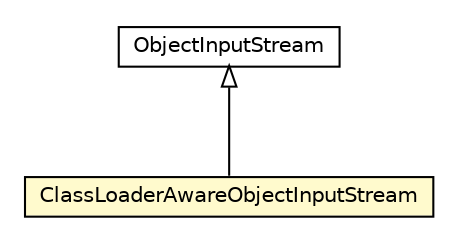 #!/usr/local/bin/dot
#
# Class diagram 
# Generated by UMLGraph version R5_6-24-gf6e263 (http://www.umlgraph.org/)
#

digraph G {
	edge [fontname="Helvetica",fontsize=10,labelfontname="Helvetica",labelfontsize=10];
	node [fontname="Helvetica",fontsize=10,shape=plaintext];
	nodesep=0.25;
	ranksep=0.5;
	// net.trajano.doxdb.jsonpath.internal.Utils.ClassLoaderAwareObjectInputStream
	c4945 [label=<<table title="net.trajano.doxdb.jsonpath.internal.Utils.ClassLoaderAwareObjectInputStream" border="0" cellborder="1" cellspacing="0" cellpadding="2" port="p" bgcolor="lemonChiffon" href="./Utils.ClassLoaderAwareObjectInputStream.html">
		<tr><td><table border="0" cellspacing="0" cellpadding="1">
<tr><td align="center" balign="center"> ClassLoaderAwareObjectInputStream </td></tr>
		</table></td></tr>
		</table>>, URL="./Utils.ClassLoaderAwareObjectInputStream.html", fontname="Helvetica", fontcolor="black", fontsize=10.0];
	//net.trajano.doxdb.jsonpath.internal.Utils.ClassLoaderAwareObjectInputStream extends java.io.ObjectInputStream
	c4979:p -> c4945:p [dir=back,arrowtail=empty];
	// java.io.ObjectInputStream
	c4979 [label=<<table title="java.io.ObjectInputStream" border="0" cellborder="1" cellspacing="0" cellpadding="2" port="p" href="http://java.sun.com/j2se/1.4.2/docs/api/java/io/ObjectInputStream.html">
		<tr><td><table border="0" cellspacing="0" cellpadding="1">
<tr><td align="center" balign="center"> ObjectInputStream </td></tr>
		</table></td></tr>
		</table>>, URL="http://java.sun.com/j2se/1.4.2/docs/api/java/io/ObjectInputStream.html", fontname="Helvetica", fontcolor="black", fontsize=10.0];
}

